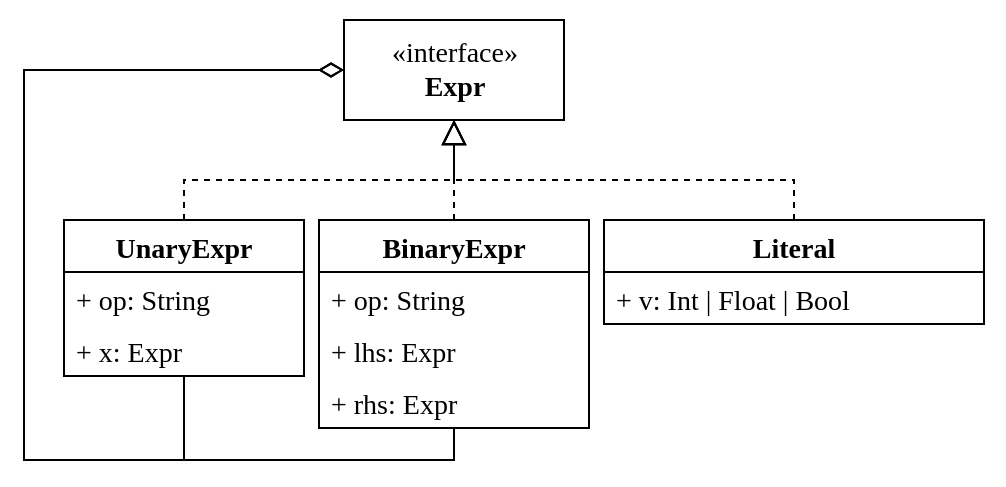 <mxfile version="20.8.5" type="device"><diagram id="LEEwRR9LHH0HP8i70vRJ" name="第 1 页"><mxGraphModel dx="1877" dy="564" grid="1" gridSize="10" guides="1" tooltips="1" connect="1" arrows="1" fold="1" page="1" pageScale="1" pageWidth="827" pageHeight="1169" math="0" shadow="0"><root><mxCell id="0"/><mxCell id="1" parent="0"/><mxCell id="8lL8bB6_xGu3ruweorRl-23" value="" style="rounded=0;whiteSpace=wrap;html=1;fontFamily=Inconsolata;fontSource=https%3A%2F%2Ffonts.googleapis.com%2Fcss%3Ffamily%3DInconsolata;fontSize=14;strokeColor=none;" vertex="1" parent="1"><mxGeometry x="-10" y="110" width="500" height="240" as="geometry"/></mxCell><mxCell id="8lL8bB6_xGu3ruweorRl-1" value="«interface»&lt;br style=&quot;font-size: 14px;&quot;&gt;&lt;b style=&quot;font-size: 14px;&quot;&gt;Expr&lt;/b&gt;" style="html=1;fontSize=14;fontFamily=Inconsolata;fontSource=https%3A%2F%2Ffonts.googleapis.com%2Fcss%3Ffamily%3DInconsolata;verticalAlign=middle;" vertex="1" parent="1"><mxGeometry x="160" y="120" width="110" height="50" as="geometry"/></mxCell><mxCell id="8lL8bB6_xGu3ruweorRl-18" style="edgeStyle=orthogonalEdgeStyle;rounded=0;orthogonalLoop=1;jettySize=auto;html=1;entryX=0.5;entryY=1;entryDx=0;entryDy=0;fontFamily=Inconsolata;fontSource=https%3A%2F%2Ffonts.googleapis.com%2Fcss%3Ffamily%3DInconsolata;fontSize=14;dashed=1;endArrow=block;endFill=0;endSize=10;verticalAlign=middle;" edge="1" parent="1" source="8lL8bB6_xGu3ruweorRl-3" target="8lL8bB6_xGu3ruweorRl-1"><mxGeometry relative="1" as="geometry"/></mxCell><mxCell id="8lL8bB6_xGu3ruweorRl-21" style="edgeStyle=orthogonalEdgeStyle;rounded=0;orthogonalLoop=1;jettySize=auto;html=1;entryX=0;entryY=0.5;entryDx=0;entryDy=0;fontFamily=Inconsolata;fontSource=https%3A%2F%2Ffonts.googleapis.com%2Fcss%3Ffamily%3DInconsolata;fontSize=14;endArrow=diamondThin;endFill=0;endSize=10;verticalAlign=middle;" edge="1" parent="1" source="8lL8bB6_xGu3ruweorRl-3" target="8lL8bB6_xGu3ruweorRl-1"><mxGeometry relative="1" as="geometry"><Array as="points"><mxPoint x="215" y="340"/><mxPoint y="340"/><mxPoint y="145"/></Array></mxGeometry></mxCell><mxCell id="8lL8bB6_xGu3ruweorRl-3" value="BinaryExpr" style="swimlane;fontStyle=1;childLayout=stackLayout;horizontal=1;startSize=26;fillColor=none;horizontalStack=0;resizeParent=1;resizeParentMax=0;resizeLast=0;collapsible=1;marginBottom=0;fontSize=14;fontFamily=Inconsolata;fontSource=https%3A%2F%2Ffonts.googleapis.com%2Fcss%3Ffamily%3DInconsolata;verticalAlign=middle;" vertex="1" parent="1"><mxGeometry x="147.5" y="220" width="135" height="104" as="geometry"/></mxCell><mxCell id="8lL8bB6_xGu3ruweorRl-4" value="+ op: String" style="text;strokeColor=none;fillColor=none;align=left;verticalAlign=middle;spacingLeft=4;spacingRight=4;overflow=hidden;rotatable=0;points=[[0,0.5],[1,0.5]];portConstraint=eastwest;fontSize=14;fontFamily=Inconsolata;fontSource=https%3A%2F%2Ffonts.googleapis.com%2Fcss%3Ffamily%3DInconsolata;" vertex="1" parent="8lL8bB6_xGu3ruweorRl-3"><mxGeometry y="26" width="135" height="26" as="geometry"/></mxCell><mxCell id="8lL8bB6_xGu3ruweorRl-5" value="+ lhs: Expr" style="text;strokeColor=none;fillColor=none;align=left;verticalAlign=middle;spacingLeft=4;spacingRight=4;overflow=hidden;rotatable=0;points=[[0,0.5],[1,0.5]];portConstraint=eastwest;fontSize=14;fontFamily=Inconsolata;fontSource=https%3A%2F%2Ffonts.googleapis.com%2Fcss%3Ffamily%3DInconsolata;" vertex="1" parent="8lL8bB6_xGu3ruweorRl-3"><mxGeometry y="52" width="135" height="26" as="geometry"/></mxCell><mxCell id="8lL8bB6_xGu3ruweorRl-6" value="+ rhs: Expr" style="text;strokeColor=none;fillColor=none;align=left;verticalAlign=middle;spacingLeft=4;spacingRight=4;overflow=hidden;rotatable=0;points=[[0,0.5],[1,0.5]];portConstraint=eastwest;fontSize=14;fontFamily=Inconsolata;fontSource=https%3A%2F%2Ffonts.googleapis.com%2Fcss%3Ffamily%3DInconsolata;spacingBottom=0;" vertex="1" parent="8lL8bB6_xGu3ruweorRl-3"><mxGeometry y="78" width="135" height="26" as="geometry"/></mxCell><mxCell id="8lL8bB6_xGu3ruweorRl-19" style="edgeStyle=orthogonalEdgeStyle;rounded=0;orthogonalLoop=1;jettySize=auto;html=1;entryX=0.5;entryY=1;entryDx=0;entryDy=0;dashed=1;fontFamily=Inconsolata;fontSource=https%3A%2F%2Ffonts.googleapis.com%2Fcss%3Ffamily%3DInconsolata;fontSize=14;endArrow=block;endFill=0;endSize=10;exitX=0.5;exitY=0;exitDx=0;exitDy=0;verticalAlign=middle;" edge="1" parent="1" source="8lL8bB6_xGu3ruweorRl-11" target="8lL8bB6_xGu3ruweorRl-1"><mxGeometry relative="1" as="geometry"><Array as="points"><mxPoint x="80" y="200"/><mxPoint x="215" y="200"/></Array></mxGeometry></mxCell><mxCell id="8lL8bB6_xGu3ruweorRl-22" style="edgeStyle=orthogonalEdgeStyle;rounded=0;orthogonalLoop=1;jettySize=auto;html=1;entryX=0;entryY=0.5;entryDx=0;entryDy=0;fontFamily=Inconsolata;fontSource=https%3A%2F%2Ffonts.googleapis.com%2Fcss%3Ffamily%3DInconsolata;fontSize=14;endArrow=diamondThin;endFill=0;endSize=10;verticalAlign=middle;" edge="1" parent="1" source="8lL8bB6_xGu3ruweorRl-11" target="8lL8bB6_xGu3ruweorRl-1"><mxGeometry relative="1" as="geometry"><Array as="points"><mxPoint x="80" y="340"/><mxPoint y="340"/><mxPoint y="145"/></Array></mxGeometry></mxCell><mxCell id="8lL8bB6_xGu3ruweorRl-11" value="UnaryExpr" style="swimlane;fontStyle=1;childLayout=stackLayout;horizontal=1;startSize=26;fillColor=none;horizontalStack=0;resizeParent=1;resizeParentMax=0;resizeLast=0;collapsible=1;marginBottom=0;fontSize=14;fontFamily=Inconsolata;fontSource=https%3A%2F%2Ffonts.googleapis.com%2Fcss%3Ffamily%3DInconsolata;verticalAlign=middle;" vertex="1" parent="1"><mxGeometry x="20" y="220" width="120" height="78" as="geometry"/></mxCell><mxCell id="8lL8bB6_xGu3ruweorRl-12" value="+ op: String" style="text;strokeColor=none;fillColor=none;align=left;verticalAlign=middle;spacingLeft=4;spacingRight=4;overflow=hidden;rotatable=0;points=[[0,0.5],[1,0.5]];portConstraint=eastwest;fontSize=14;fontFamily=Inconsolata;fontSource=https%3A%2F%2Ffonts.googleapis.com%2Fcss%3Ffamily%3DInconsolata;" vertex="1" parent="8lL8bB6_xGu3ruweorRl-11"><mxGeometry y="26" width="120" height="26" as="geometry"/></mxCell><mxCell id="8lL8bB6_xGu3ruweorRl-13" value="+ x: Expr" style="text;strokeColor=none;fillColor=none;align=left;verticalAlign=middle;spacingLeft=4;spacingRight=4;overflow=hidden;rotatable=0;points=[[0,0.5],[1,0.5]];portConstraint=eastwest;fontSize=14;fontFamily=Inconsolata;fontSource=https%3A%2F%2Ffonts.googleapis.com%2Fcss%3Ffamily%3DInconsolata;" vertex="1" parent="8lL8bB6_xGu3ruweorRl-11"><mxGeometry y="52" width="120" height="26" as="geometry"/></mxCell><mxCell id="8lL8bB6_xGu3ruweorRl-20" style="edgeStyle=orthogonalEdgeStyle;rounded=0;orthogonalLoop=1;jettySize=auto;html=1;entryX=0.5;entryY=1;entryDx=0;entryDy=0;dashed=1;fontFamily=Inconsolata;fontSource=https%3A%2F%2Ffonts.googleapis.com%2Fcss%3Ffamily%3DInconsolata;fontSize=14;endArrow=block;endFill=0;endSize=10;exitX=0.5;exitY=0;exitDx=0;exitDy=0;verticalAlign=middle;" edge="1" parent="1" source="8lL8bB6_xGu3ruweorRl-15" target="8lL8bB6_xGu3ruweorRl-1"><mxGeometry relative="1" as="geometry"><Array as="points"><mxPoint x="385" y="200"/><mxPoint x="215" y="200"/></Array></mxGeometry></mxCell><mxCell id="8lL8bB6_xGu3ruweorRl-15" value="Literal" style="swimlane;fontStyle=1;childLayout=stackLayout;horizontal=1;startSize=26;fillColor=none;horizontalStack=0;resizeParent=1;resizeParentMax=0;resizeLast=0;collapsible=1;marginBottom=0;fontSize=14;fontFamily=Inconsolata;fontSource=https%3A%2F%2Ffonts.googleapis.com%2Fcss%3Ffamily%3DInconsolata;verticalAlign=middle;" vertex="1" parent="1"><mxGeometry x="290" y="220" width="190" height="52" as="geometry"/></mxCell><mxCell id="8lL8bB6_xGu3ruweorRl-16" value="+ v: Int | Float | Bool " style="text;strokeColor=none;fillColor=none;align=left;verticalAlign=middle;spacingLeft=4;spacingRight=4;overflow=hidden;rotatable=0;points=[[0,0.5],[1,0.5]];portConstraint=eastwest;fontSize=14;fontFamily=Inconsolata;fontSource=https%3A%2F%2Ffonts.googleapis.com%2Fcss%3Ffamily%3DInconsolata;" vertex="1" parent="8lL8bB6_xGu3ruweorRl-15"><mxGeometry y="26" width="190" height="26" as="geometry"/></mxCell></root></mxGraphModel></diagram></mxfile>